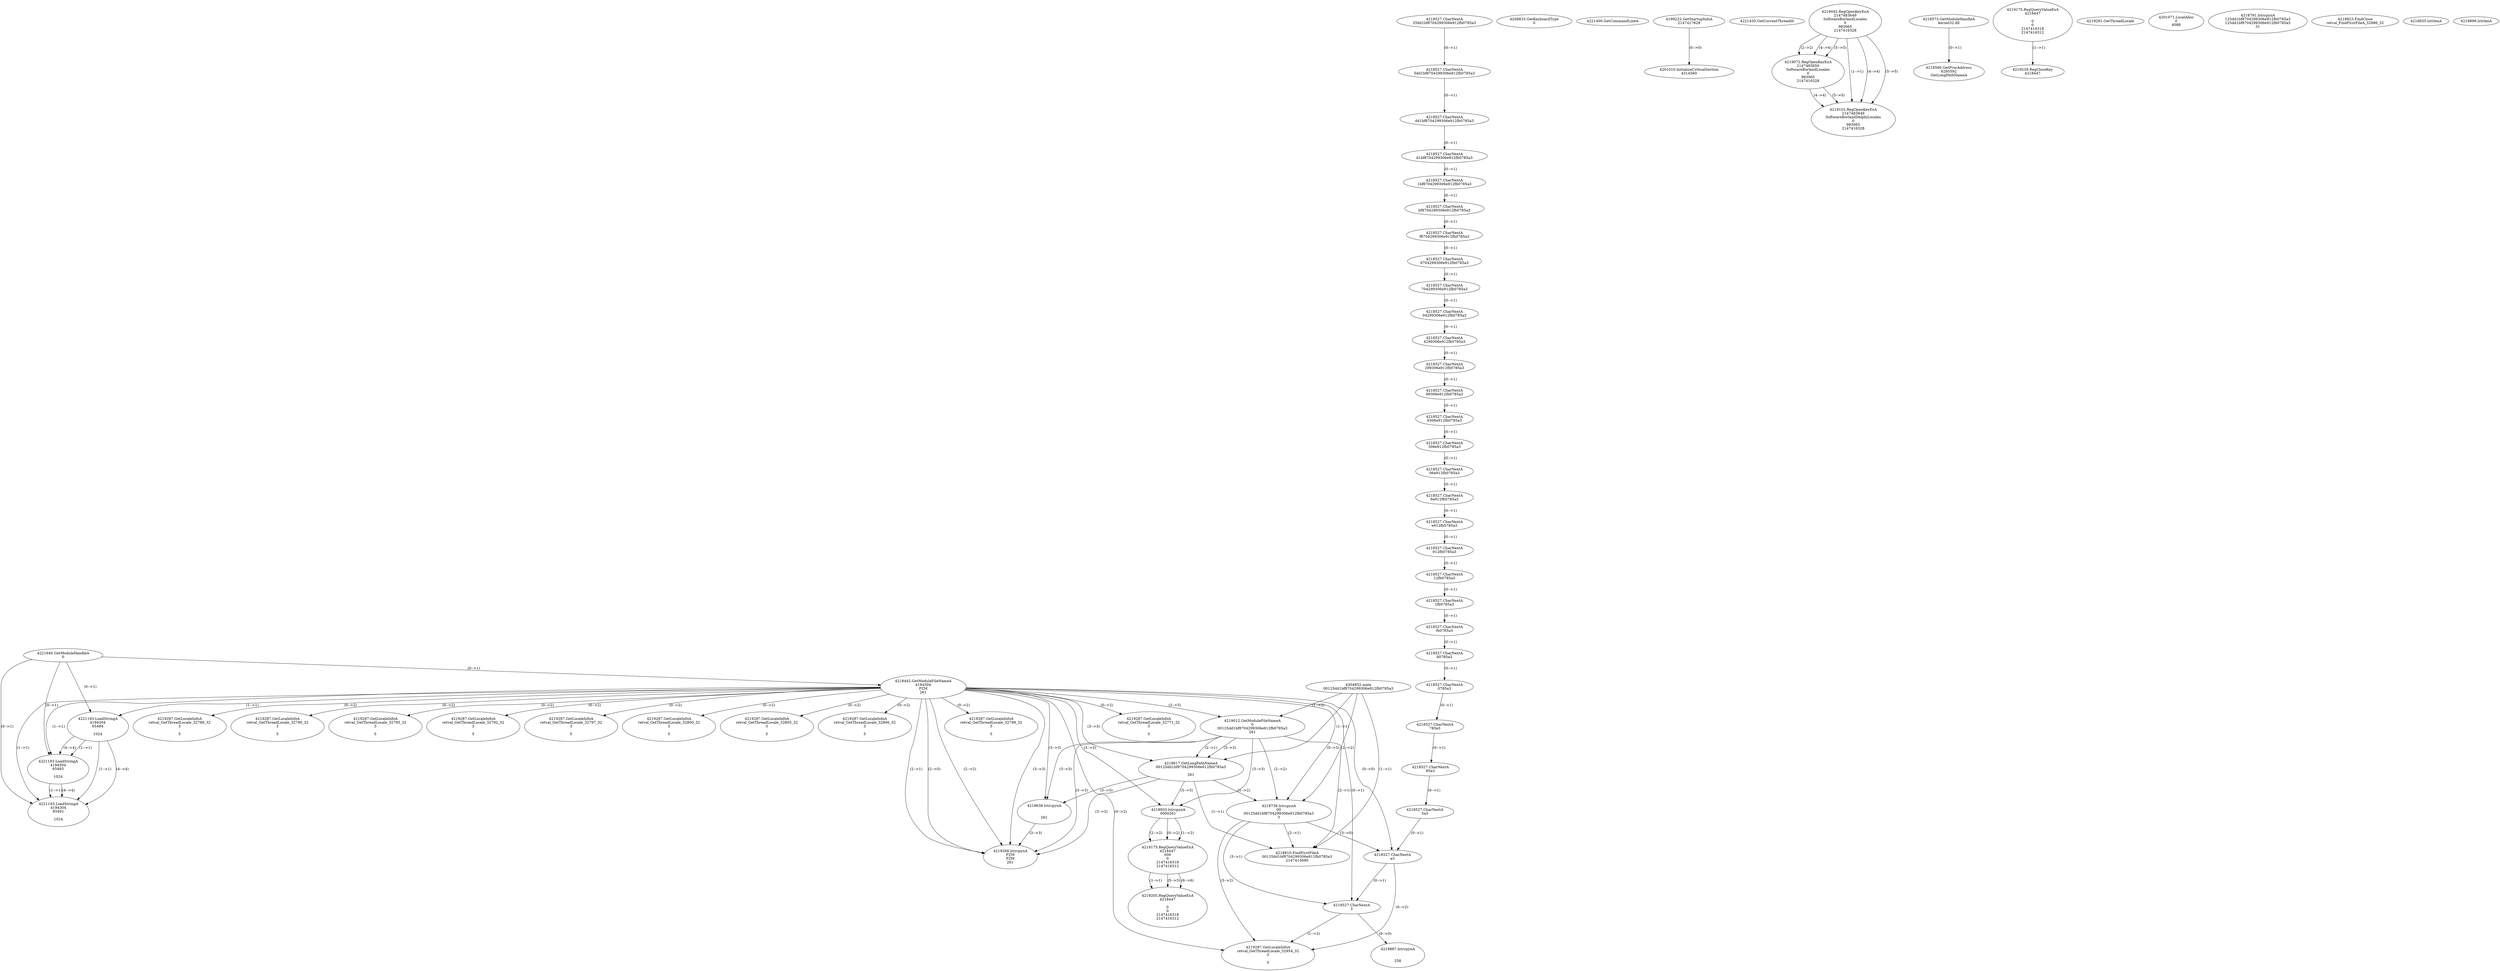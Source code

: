 // Global SCDG with merge call
digraph {
	0 [label="4304852.main
00125dd1bf8704299306e912fb0785a3"]
	1 [label="4221640.GetModuleHandleA
0"]
	2 [label="4208833.GetKeyboardType
0"]
	3 [label="4221400.GetCommandLineA
"]
	4 [label="4199222.GetStartupInfoA
2147417628"]
	5 [label="4221420.GetCurrentThreadId
"]
	6 [label="4218442.GetModuleFileNameA
4194304
PZM
261"]
	1 -> 6 [label="(0-->1)"]
	7 [label="4219012.GetModuleFileNameA
0
00125dd1bf8704299306e912fb0785a3
261"]
	0 -> 7 [label="(1-->2)"]
	6 -> 7 [label="(3-->3)"]
	8 [label="4219042.RegOpenKeyExA
2147483649
Software\Borland\Locales
0
983065
2147416328"]
	9 [label="4219072.RegOpenKeyExA
2147483650
Software\Borland\Locales
0
983065
2147416328"]
	8 -> 9 [label="(2-->2)"]
	8 -> 9 [label="(4-->4)"]
	8 -> 9 [label="(5-->5)"]
	10 [label="4219102.RegOpenKeyExA
2147483649
Software\Borland\Delphi\Locales
0
983065
2147416328"]
	8 -> 10 [label="(1-->1)"]
	8 -> 10 [label="(4-->4)"]
	9 -> 10 [label="(4-->4)"]
	8 -> 10 [label="(5-->5)"]
	9 -> 10 [label="(5-->5)"]
	11 [label="4218573.GetModuleHandleA
kernel32.dll"]
	12 [label="4218590.GetProcAddress
6295592
GetLongPathNameA"]
	11 -> 12 [label="(0-->1)"]
	13 [label="4218617.GetLongPathNameA
00125dd1bf8704299306e912fb0785a3

261"]
	0 -> 13 [label="(1-->1)"]
	7 -> 13 [label="(2-->1)"]
	6 -> 13 [label="(3-->3)"]
	7 -> 13 [label="(3-->3)"]
	14 [label="4218638.lstrcpynA


261"]
	6 -> 14 [label="(3-->3)"]
	7 -> 14 [label="(3-->3)"]
	13 -> 14 [label="(3-->3)"]
	15 [label="4219175.RegQueryValueExA
4218447

0
0
2147416318
2147416312"]
	16 [label="4219239.RegCloseKey
4218447"]
	15 -> 16 [label="(1-->1)"]
	17 [label="4219268.lstrcpynA
PZM
PZM
261"]
	6 -> 17 [label="(2-->1)"]
	6 -> 17 [label="(2-->2)"]
	6 -> 17 [label="(3-->3)"]
	7 -> 17 [label="(3-->3)"]
	13 -> 17 [label="(3-->3)"]
	14 -> 17 [label="(3-->3)"]
	6 -> 17 [label="(2-->0)"]
	18 [label="4219281.GetThreadLocale
"]
	19 [label="4219287.GetLocaleInfoA
retval_GetThreadLocale_32799_32
3

5"]
	6 -> 19 [label="(0-->2)"]
	20 [label="4221193.LoadStringA
4194304
65494

1024"]
	1 -> 20 [label="(0-->1)"]
	6 -> 20 [label="(1-->1)"]
	21 [label="4221193.LoadStringA
4194304
65493

1024"]
	1 -> 21 [label="(0-->1)"]
	6 -> 21 [label="(1-->1)"]
	20 -> 21 [label="(1-->1)"]
	20 -> 21 [label="(4-->4)"]
	22 [label="4201010.InitializeCriticalSection
4314560"]
	4 -> 22 [label="(0-->0)"]
	23 [label="4201071.LocalAlloc
0
4088"]
	24 [label="4219287.GetLocaleInfoA
retval_GetThreadLocale_32771_32
3

5"]
	6 -> 24 [label="(0-->2)"]
	25 [label="4221193.LoadStringA
4194304
65491

1024"]
	1 -> 25 [label="(0-->1)"]
	6 -> 25 [label="(1-->1)"]
	20 -> 25 [label="(1-->1)"]
	21 -> 25 [label="(1-->1)"]
	20 -> 25 [label="(4-->4)"]
	21 -> 25 [label="(4-->4)"]
	26 [label="4218738.lstrcpynA
00
00125dd1bf8704299306e912fb0785a3
3"]
	0 -> 26 [label="(1-->2)"]
	7 -> 26 [label="(2-->2)"]
	13 -> 26 [label="(1-->2)"]
	6 -> 26 [label="(0-->3)"]
	27 [label="4218527.CharNextA
25dd1bf8704299306e912fb0785a3"]
	28 [label="4218527.CharNextA
5dd1bf8704299306e912fb0785a3"]
	27 -> 28 [label="(0-->1)"]
	29 [label="4218527.CharNextA
dd1bf8704299306e912fb0785a3"]
	28 -> 29 [label="(0-->1)"]
	30 [label="4218527.CharNextA
d1bf8704299306e912fb0785a3"]
	29 -> 30 [label="(0-->1)"]
	31 [label="4218527.CharNextA
1bf8704299306e912fb0785a3"]
	30 -> 31 [label="(0-->1)"]
	32 [label="4218527.CharNextA
bf8704299306e912fb0785a3"]
	31 -> 32 [label="(0-->1)"]
	33 [label="4218527.CharNextA
f8704299306e912fb0785a3"]
	32 -> 33 [label="(0-->1)"]
	34 [label="4218527.CharNextA
8704299306e912fb0785a3"]
	33 -> 34 [label="(0-->1)"]
	35 [label="4218527.CharNextA
704299306e912fb0785a3"]
	34 -> 35 [label="(0-->1)"]
	36 [label="4218527.CharNextA
04299306e912fb0785a3"]
	35 -> 36 [label="(0-->1)"]
	37 [label="4218527.CharNextA
4299306e912fb0785a3"]
	36 -> 37 [label="(0-->1)"]
	38 [label="4218527.CharNextA
299306e912fb0785a3"]
	37 -> 38 [label="(0-->1)"]
	39 [label="4218527.CharNextA
99306e912fb0785a3"]
	38 -> 39 [label="(0-->1)"]
	40 [label="4218527.CharNextA
9306e912fb0785a3"]
	39 -> 40 [label="(0-->1)"]
	41 [label="4218527.CharNextA
306e912fb0785a3"]
	40 -> 41 [label="(0-->1)"]
	42 [label="4218527.CharNextA
06e912fb0785a3"]
	41 -> 42 [label="(0-->1)"]
	43 [label="4218527.CharNextA
6e912fb0785a3"]
	42 -> 43 [label="(0-->1)"]
	44 [label="4218527.CharNextA
e912fb0785a3"]
	43 -> 44 [label="(0-->1)"]
	45 [label="4218527.CharNextA
912fb0785a3"]
	44 -> 45 [label="(0-->1)"]
	46 [label="4218527.CharNextA
12fb0785a3"]
	45 -> 46 [label="(0-->1)"]
	47 [label="4218527.CharNextA
2fb0785a3"]
	46 -> 47 [label="(0-->1)"]
	48 [label="4218527.CharNextA
fb0785a3"]
	47 -> 48 [label="(0-->1)"]
	49 [label="4218527.CharNextA
b0785a3"]
	48 -> 49 [label="(0-->1)"]
	50 [label="4218527.CharNextA
0785a3"]
	49 -> 50 [label="(0-->1)"]
	51 [label="4218527.CharNextA
785a3"]
	50 -> 51 [label="(0-->1)"]
	52 [label="4218527.CharNextA
85a3"]
	51 -> 52 [label="(0-->1)"]
	53 [label="4218527.CharNextA
5a3"]
	52 -> 53 [label="(0-->1)"]
	54 [label="4218527.CharNextA
a3"]
	53 -> 54 [label="(0-->1)"]
	6 -> 54 [label="(0-->0)"]
	26 -> 54 [label="(3-->0)"]
	55 [label="4218527.CharNextA
3"]
	6 -> 55 [label="(0-->1)"]
	26 -> 55 [label="(3-->1)"]
	54 -> 55 [label="(0-->1)"]
	56 [label="4218791.lstrcpynA
125dd1bf8704299306e912fb0785a3
125dd1bf8704299306e912fb0785a3
31"]
	57 [label="4218810.FindFirstFileA
00125dd1bf8704299306e912fb0785a3
2147415690"]
	0 -> 57 [label="(1-->1)"]
	7 -> 57 [label="(2-->1)"]
	13 -> 57 [label="(1-->1)"]
	26 -> 57 [label="(2-->1)"]
	58 [label="4218823.FindClose
retval_FindFirstFileA_32886_32"]
	59 [label="4218835.lstrlenA
"]
	60 [label="4218887.lstrcpynA


258"]
	55 -> 60 [label="(0-->0)"]
	61 [label="4218899.lstrlenA
"]
	62 [label="4218933.lstrcpynA
00\
00\
261"]
	6 -> 62 [label="(3-->3)"]
	7 -> 62 [label="(3-->3)"]
	13 -> 62 [label="(3-->3)"]
	63 [label="4219175.RegQueryValueExA
4218447
00\
0
0
2147416318
2147416312"]
	62 -> 63 [label="(1-->2)"]
	62 -> 63 [label="(2-->2)"]
	62 -> 63 [label="(0-->2)"]
	64 [label="4219205.RegQueryValueExA
4218447

0
0
2147416318
2147416312"]
	63 -> 64 [label="(1-->1)"]
	63 -> 64 [label="(5-->5)"]
	63 -> 64 [label="(6-->6)"]
	65 [label="4219287.GetLocaleInfoA
retval_GetThreadLocale_32954_32
3

5"]
	6 -> 65 [label="(0-->2)"]
	26 -> 65 [label="(3-->2)"]
	54 -> 65 [label="(0-->2)"]
	55 -> 65 [label="(1-->2)"]
	66 [label="4219287.GetLocaleInfoA
retval_GetThreadLocale_32789_32
3

5"]
	6 -> 66 [label="(0-->2)"]
	67 [label="4219287.GetLocaleInfoA
retval_GetThreadLocale_32790_32
3

5"]
	6 -> 67 [label="(0-->2)"]
	68 [label="4219287.GetLocaleInfoA
retval_GetThreadLocale_32795_32
3

5"]
	6 -> 68 [label="(0-->2)"]
	69 [label="4219287.GetLocaleInfoA
retval_GetThreadLocale_32792_32
3

5"]
	6 -> 69 [label="(0-->2)"]
	70 [label="4219287.GetLocaleInfoA
retval_GetThreadLocale_32797_32
3

5"]
	6 -> 70 [label="(0-->2)"]
	71 [label="4219287.GetLocaleInfoA
retval_GetThreadLocale_32800_32
3

5"]
	6 -> 71 [label="(0-->2)"]
	72 [label="4219287.GetLocaleInfoA
retval_GetThreadLocale_32805_32
3

5"]
	6 -> 72 [label="(0-->2)"]
	73 [label="4219287.GetLocaleInfoA
retval_GetThreadLocale_32806_32
3

5"]
	6 -> 73 [label="(0-->2)"]
}
